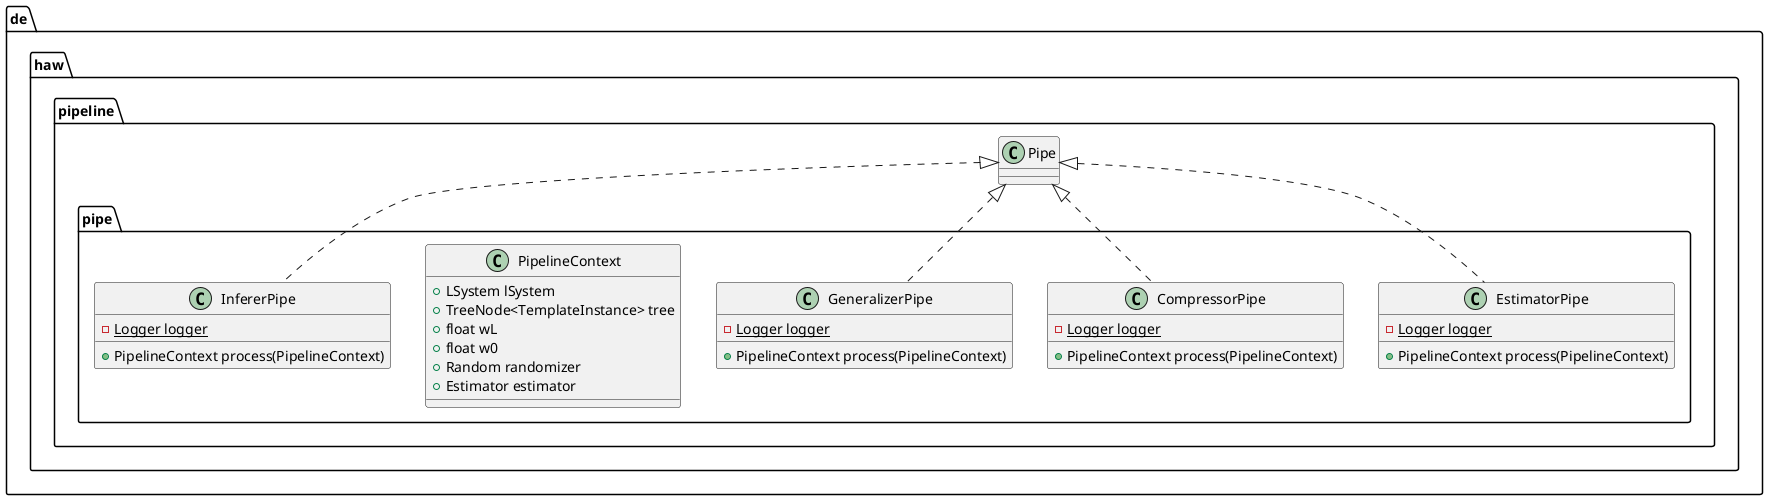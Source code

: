 @startuml
class de.haw.pipeline.pipe.EstimatorPipe {
- {static} Logger logger
+ PipelineContext process(PipelineContext)
}
class de.haw.pipeline.pipe.CompressorPipe {
- {static} Logger logger
+ PipelineContext process(PipelineContext)
}
class de.haw.pipeline.pipe.GeneralizerPipe {
- {static} Logger logger
+ PipelineContext process(PipelineContext)
}
class de.haw.pipeline.pipe.PipelineContext {
+ LSystem lSystem
+ TreeNode<TemplateInstance> tree
+ float wL
+ float w0
+ Random randomizer
+ Estimator estimator
}
class de.haw.pipeline.pipe.InfererPipe {
- {static} Logger logger
+ PipelineContext process(PipelineContext)
}

de.haw.pipeline.Pipe <|.. de.haw.pipeline.pipe.EstimatorPipe
de.haw.pipeline.Pipe <|.. de.haw.pipeline.pipe.CompressorPipe
de.haw.pipeline.Pipe <|.. de.haw.pipeline.pipe.GeneralizerPipe
de.haw.pipeline.Pipe <|.. de.haw.pipeline.pipe.InfererPipe
@enduml